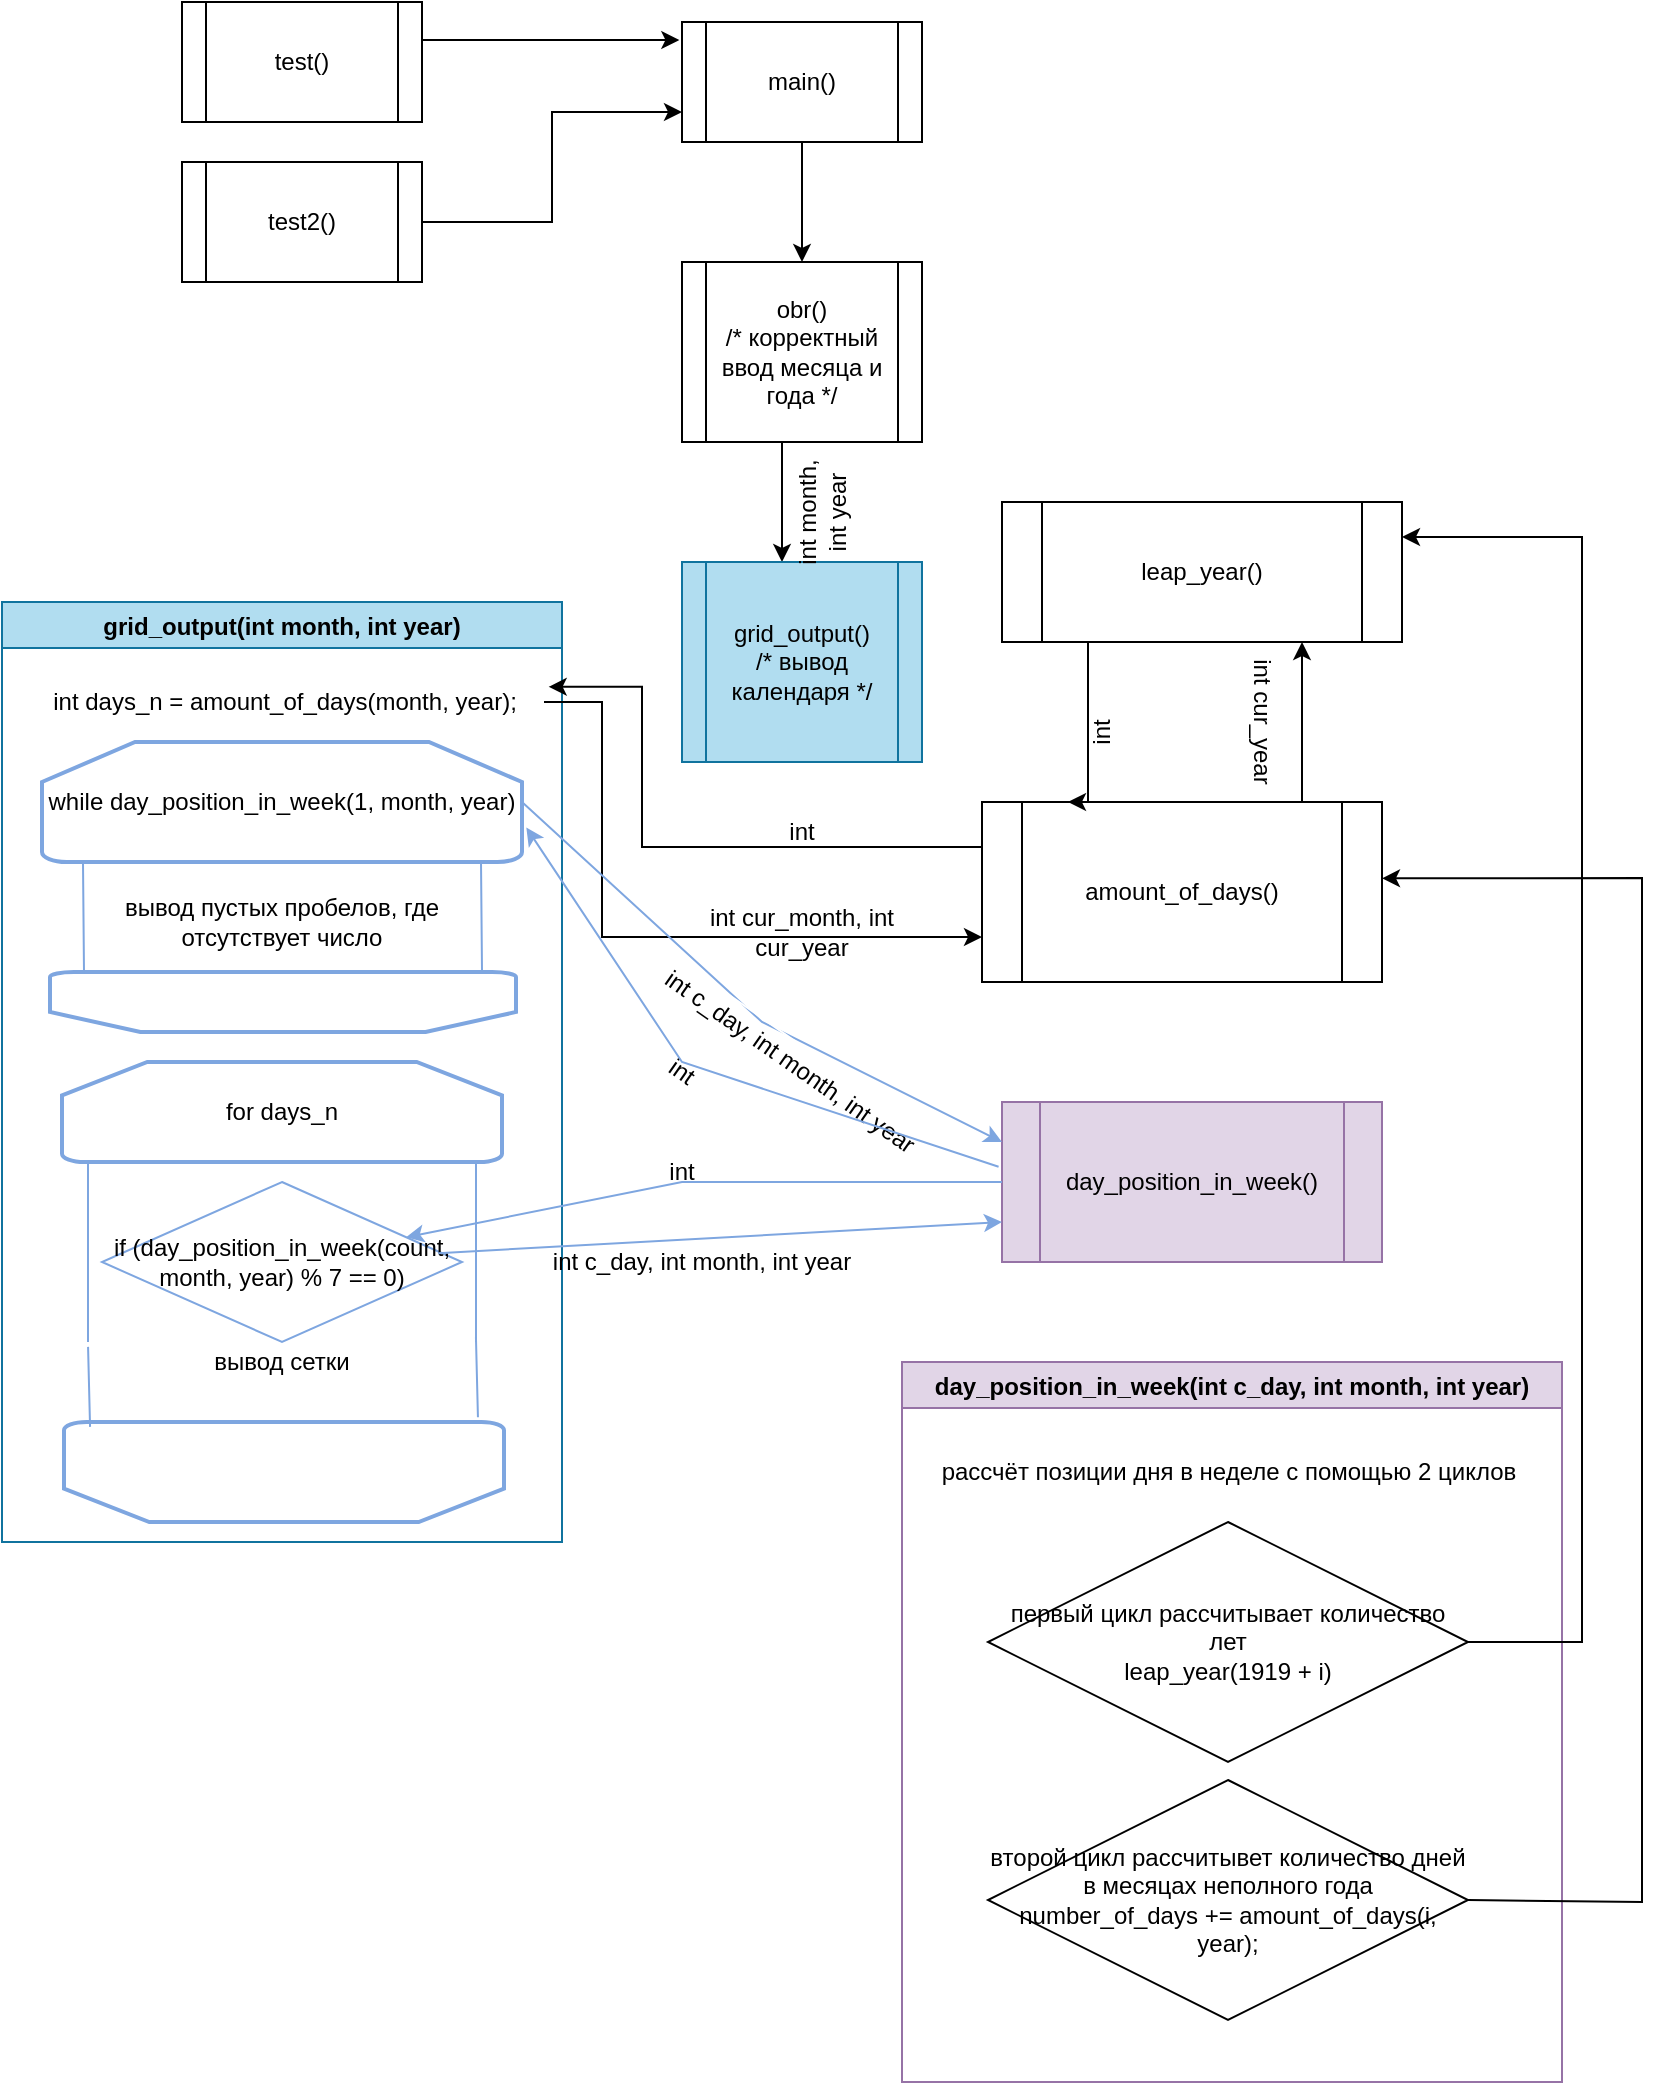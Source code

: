 <mxfile version="20.5.1" type="github">
  <diagram id="XAxntFZM6T8HPxiPiH6y" name="Страница 1">
    <mxGraphModel dx="1597" dy="891" grid="1" gridSize="10" guides="1" tooltips="1" connect="1" arrows="1" fold="1" page="1" pageScale="1" pageWidth="827" pageHeight="1169" math="0" shadow="0">
      <root>
        <mxCell id="0" />
        <mxCell id="1" parent="0" />
        <mxCell id="mehWwJax71jicgtBtX2A-14" value="" style="edgeStyle=orthogonalEdgeStyle;rounded=0;orthogonalLoop=1;jettySize=auto;html=1;" edge="1" parent="1" source="mehWwJax71jicgtBtX2A-1" target="mehWwJax71jicgtBtX2A-8">
          <mxGeometry relative="1" as="geometry" />
        </mxCell>
        <mxCell id="mehWwJax71jicgtBtX2A-1" value="main()&lt;br&gt;" style="shape=process;whiteSpace=wrap;html=1;backgroundOutline=1;" vertex="1" parent="1">
          <mxGeometry x="360" y="170" width="120" height="60" as="geometry" />
        </mxCell>
        <mxCell id="mehWwJax71jicgtBtX2A-5" value="" style="edgeStyle=orthogonalEdgeStyle;rounded=0;orthogonalLoop=1;jettySize=auto;html=1;entryX=-0.011;entryY=0.15;entryDx=0;entryDy=0;entryPerimeter=0;" edge="1" parent="1" source="mehWwJax71jicgtBtX2A-2" target="mehWwJax71jicgtBtX2A-1">
          <mxGeometry relative="1" as="geometry">
            <mxPoint x="320" y="160" as="targetPoint" />
            <Array as="points">
              <mxPoint x="260" y="179" />
              <mxPoint x="260" y="179" />
            </Array>
          </mxGeometry>
        </mxCell>
        <mxCell id="mehWwJax71jicgtBtX2A-2" value="test()" style="shape=process;whiteSpace=wrap;html=1;backgroundOutline=1;" vertex="1" parent="1">
          <mxGeometry x="110" y="160" width="120" height="60" as="geometry" />
        </mxCell>
        <mxCell id="mehWwJax71jicgtBtX2A-7" value="" style="edgeStyle=orthogonalEdgeStyle;rounded=0;orthogonalLoop=1;jettySize=auto;html=1;entryX=0;entryY=0.75;entryDx=0;entryDy=0;" edge="1" parent="1" source="mehWwJax71jicgtBtX2A-3" target="mehWwJax71jicgtBtX2A-1">
          <mxGeometry relative="1" as="geometry">
            <mxPoint x="330" y="270" as="targetPoint" />
            <Array as="points">
              <mxPoint x="295" y="270" />
              <mxPoint x="295" y="215" />
            </Array>
          </mxGeometry>
        </mxCell>
        <mxCell id="mehWwJax71jicgtBtX2A-3" value="test2()" style="shape=process;whiteSpace=wrap;html=1;backgroundOutline=1;" vertex="1" parent="1">
          <mxGeometry x="110" y="240" width="120" height="60" as="geometry" />
        </mxCell>
        <mxCell id="mehWwJax71jicgtBtX2A-11" value="" style="edgeStyle=orthogonalEdgeStyle;rounded=0;orthogonalLoop=1;jettySize=auto;html=1;" edge="1" parent="1" source="mehWwJax71jicgtBtX2A-8" target="mehWwJax71jicgtBtX2A-10">
          <mxGeometry relative="1" as="geometry">
            <Array as="points">
              <mxPoint x="410" y="410" />
              <mxPoint x="410" y="410" />
            </Array>
          </mxGeometry>
        </mxCell>
        <mxCell id="mehWwJax71jicgtBtX2A-8" value="obr()&lt;br&gt;/* корректный ввод месяца и года */" style="shape=process;whiteSpace=wrap;html=1;backgroundOutline=1;" vertex="1" parent="1">
          <mxGeometry x="360" y="290" width="120" height="90" as="geometry" />
        </mxCell>
        <mxCell id="mehWwJax71jicgtBtX2A-10" value="grid_output()&lt;br&gt;/* вывод календаря */" style="shape=process;whiteSpace=wrap;html=1;backgroundOutline=1;fillColor=#b1ddf0;strokeColor=#10739e;" vertex="1" parent="1">
          <mxGeometry x="360" y="440" width="120" height="100" as="geometry" />
        </mxCell>
        <mxCell id="mehWwJax71jicgtBtX2A-15" value="int month, int&amp;nbsp;year" style="text;html=1;strokeColor=none;fillColor=none;align=center;verticalAlign=middle;whiteSpace=wrap;rounded=0;rotation=-90;" vertex="1" parent="1">
          <mxGeometry x="400" y="400" width="60" height="30" as="geometry" />
        </mxCell>
        <mxCell id="mehWwJax71jicgtBtX2A-18" value="grid_output(int month, int year)" style="swimlane;fillColor=#b1ddf0;strokeColor=#10739e;" vertex="1" parent="1">
          <mxGeometry x="20" y="460" width="280" height="470" as="geometry" />
        </mxCell>
        <mxCell id="mehWwJax71jicgtBtX2A-19" value="int days_n = amount_of_days(month, year);" style="text;html=1;align=center;verticalAlign=middle;resizable=0;points=[];autosize=1;strokeColor=none;fillColor=none;" vertex="1" parent="mehWwJax71jicgtBtX2A-18">
          <mxGeometry x="11" y="35" width="260" height="30" as="geometry" />
        </mxCell>
        <mxCell id="mehWwJax71jicgtBtX2A-22" value="&lt;br&gt;" style="strokeWidth=2;html=1;shape=mxgraph.flowchart.loop_limit;whiteSpace=wrap;rotation=-180;strokeColor=#7EA6E0;" vertex="1" parent="mehWwJax71jicgtBtX2A-18">
          <mxGeometry x="31" y="410" width="220" height="50" as="geometry" />
        </mxCell>
        <mxCell id="mehWwJax71jicgtBtX2A-23" value="while&amp;nbsp;day_position_in_week(1, month, year)" style="strokeWidth=2;html=1;shape=mxgraph.flowchart.loop_limit;whiteSpace=wrap;strokeColor=#7EA6E0;" vertex="1" parent="mehWwJax71jicgtBtX2A-18">
          <mxGeometry x="20" y="70" width="240" height="60" as="geometry" />
        </mxCell>
        <mxCell id="mehWwJax71jicgtBtX2A-24" value="&lt;br&gt;" style="strokeWidth=2;html=1;shape=mxgraph.flowchart.loop_limit;whiteSpace=wrap;rotation=-180;strokeColor=#7EA6E0;" vertex="1" parent="mehWwJax71jicgtBtX2A-18">
          <mxGeometry x="24" y="185" width="233" height="30" as="geometry" />
        </mxCell>
        <mxCell id="mehWwJax71jicgtBtX2A-20" value="for days_n" style="strokeWidth=2;html=1;shape=mxgraph.flowchart.loop_limit;whiteSpace=wrap;strokeColor=#7EA6E0;" vertex="1" parent="mehWwJax71jicgtBtX2A-18">
          <mxGeometry x="30" y="230" width="220" height="50" as="geometry" />
        </mxCell>
        <mxCell id="mehWwJax71jicgtBtX2A-27" value="" style="shape=link;html=1;rounded=0;entryX=0.5;entryY=1;entryDx=0;entryDy=0;entryPerimeter=0;exitX=0.5;exitY=1;exitDx=0;exitDy=0;exitPerimeter=0;fillColor=#99FF33;strokeColor=#7EA6E0;width=194;startArrow=none;" edge="1" parent="mehWwJax71jicgtBtX2A-18" source="mehWwJax71jicgtBtX2A-34" target="mehWwJax71jicgtBtX2A-20">
          <mxGeometry width="100" relative="1" as="geometry">
            <mxPoint x="150" y="210" as="sourcePoint" />
            <mxPoint x="250" y="210" as="targetPoint" />
          </mxGeometry>
        </mxCell>
        <mxCell id="mehWwJax71jicgtBtX2A-31" value="" style="shape=link;html=1;rounded=0;strokeColor=#7EA6E0;fillColor=#99FF33;exitX=0.5;exitY=1;exitDx=0;exitDy=0;exitPerimeter=0;width=199;endArrow=none;entryX=0.5;entryY=1;entryDx=0;entryDy=0;entryPerimeter=0;" edge="1" parent="mehWwJax71jicgtBtX2A-18" source="mehWwJax71jicgtBtX2A-23" target="mehWwJax71jicgtBtX2A-24">
          <mxGeometry width="100" relative="1" as="geometry">
            <mxPoint x="160" y="590" as="sourcePoint" />
            <mxPoint x="140" y="170" as="targetPoint" />
          </mxGeometry>
        </mxCell>
        <mxCell id="mehWwJax71jicgtBtX2A-32" value="вывод пустых пробелов, где отсутствует число" style="text;html=1;strokeColor=none;fillColor=none;align=center;verticalAlign=middle;whiteSpace=wrap;rounded=0;" vertex="1" parent="mehWwJax71jicgtBtX2A-18">
          <mxGeometry x="60" y="140" width="160" height="40" as="geometry" />
        </mxCell>
        <mxCell id="mehWwJax71jicgtBtX2A-37" value="вывод сетки" style="text;html=1;strokeColor=none;fillColor=none;align=center;verticalAlign=middle;whiteSpace=wrap;rounded=0;" vertex="1" parent="mehWwJax71jicgtBtX2A-18">
          <mxGeometry x="83" y="370" width="114" height="20" as="geometry" />
        </mxCell>
        <mxCell id="mehWwJax71jicgtBtX2A-34" value="if (day_position_in_week(count, month, year) % 7 == 0)" style="rhombus;whiteSpace=wrap;html=1;strokeColor=#7EA6E0;" vertex="1" parent="mehWwJax71jicgtBtX2A-18">
          <mxGeometry x="50" y="290" width="180" height="80" as="geometry" />
        </mxCell>
        <mxCell id="mehWwJax71jicgtBtX2A-38" value="" style="shape=link;html=1;rounded=0;entryX=0.5;entryY=1;entryDx=0;entryDy=0;entryPerimeter=0;exitX=0.5;exitY=1;exitDx=0;exitDy=0;exitPerimeter=0;fillColor=#99FF33;strokeColor=#7EA6E0;width=194;endArrow=none;" edge="1" parent="mehWwJax71jicgtBtX2A-18" source="mehWwJax71jicgtBtX2A-22" target="mehWwJax71jicgtBtX2A-34">
          <mxGeometry width="100" relative="1" as="geometry">
            <mxPoint x="161" y="870" as="sourcePoint" />
            <mxPoint x="160" y="740" as="targetPoint" />
          </mxGeometry>
        </mxCell>
        <mxCell id="mehWwJax71jicgtBtX2A-43" value="" style="edgeStyle=orthogonalEdgeStyle;rounded=0;orthogonalLoop=1;jettySize=auto;html=1;strokeColor=#000000;fillColor=#99FF33;entryX=1.009;entryY=0.247;entryDx=0;entryDy=0;entryPerimeter=0;exitX=0;exitY=0.25;exitDx=0;exitDy=0;" edge="1" parent="1" source="mehWwJax71jicgtBtX2A-39" target="mehWwJax71jicgtBtX2A-19">
          <mxGeometry relative="1" as="geometry">
            <mxPoint x="405" y="645" as="targetPoint" />
            <Array as="points">
              <mxPoint x="340" y="583" />
              <mxPoint x="340" y="502" />
            </Array>
          </mxGeometry>
        </mxCell>
        <mxCell id="mehWwJax71jicgtBtX2A-52" value="" style="edgeStyle=orthogonalEdgeStyle;rounded=0;orthogonalLoop=1;jettySize=auto;html=1;strokeColor=#000000;fillColor=#99FF33;entryX=0.75;entryY=1;entryDx=0;entryDy=0;" edge="1" parent="1" source="mehWwJax71jicgtBtX2A-39" target="mehWwJax71jicgtBtX2A-47">
          <mxGeometry relative="1" as="geometry">
            <mxPoint x="620" y="505" as="targetPoint" />
            <Array as="points">
              <mxPoint x="670" y="580" />
              <mxPoint x="670" y="580" />
            </Array>
          </mxGeometry>
        </mxCell>
        <mxCell id="mehWwJax71jicgtBtX2A-39" value="amount_of_days()" style="shape=process;whiteSpace=wrap;html=1;backgroundOutline=1;strokeColor=#000000;" vertex="1" parent="1">
          <mxGeometry x="510" y="560" width="200" height="90" as="geometry" />
        </mxCell>
        <mxCell id="mehWwJax71jicgtBtX2A-44" value="" style="edgeStyle=orthogonalEdgeStyle;rounded=0;orthogonalLoop=1;jettySize=auto;html=1;strokeColor=#000000;fillColor=#99FF33;entryX=0;entryY=0.75;entryDx=0;entryDy=0;" edge="1" parent="1" source="mehWwJax71jicgtBtX2A-19" target="mehWwJax71jicgtBtX2A-39">
          <mxGeometry relative="1" as="geometry">
            <Array as="points">
              <mxPoint x="320" y="510" />
              <mxPoint x="320" y="628" />
            </Array>
          </mxGeometry>
        </mxCell>
        <mxCell id="mehWwJax71jicgtBtX2A-45" value="int cur_month, int cur_year" style="text;html=1;strokeColor=none;fillColor=none;align=center;verticalAlign=middle;whiteSpace=wrap;rounded=0;" vertex="1" parent="1">
          <mxGeometry x="350" y="620" width="140" height="10" as="geometry" />
        </mxCell>
        <mxCell id="mehWwJax71jicgtBtX2A-46" value="int" style="text;html=1;strokeColor=none;fillColor=none;align=center;verticalAlign=middle;whiteSpace=wrap;rounded=0;" vertex="1" parent="1">
          <mxGeometry x="390" y="560" width="60" height="30" as="geometry" />
        </mxCell>
        <mxCell id="mehWwJax71jicgtBtX2A-49" value="" style="edgeStyle=orthogonalEdgeStyle;rounded=0;orthogonalLoop=1;jettySize=auto;html=1;strokeColor=#000000;fillColor=#99FF33;entryX=0.215;entryY=0;entryDx=0;entryDy=0;entryPerimeter=0;" edge="1" parent="1" source="mehWwJax71jicgtBtX2A-47" target="mehWwJax71jicgtBtX2A-39">
          <mxGeometry relative="1" as="geometry">
            <mxPoint x="620" y="565" as="targetPoint" />
            <Array as="points">
              <mxPoint x="563" y="520" />
              <mxPoint x="563" y="520" />
            </Array>
          </mxGeometry>
        </mxCell>
        <mxCell id="mehWwJax71jicgtBtX2A-47" value="leap_year()" style="shape=process;whiteSpace=wrap;html=1;backgroundOutline=1;strokeColor=#000000;" vertex="1" parent="1">
          <mxGeometry x="520" y="410" width="200" height="70" as="geometry" />
        </mxCell>
        <mxCell id="mehWwJax71jicgtBtX2A-53" value="int cur_year" style="text;html=1;strokeColor=none;fillColor=none;align=center;verticalAlign=middle;whiteSpace=wrap;rounded=0;rotation=90;" vertex="1" parent="1">
          <mxGeometry x="600" y="510" width="100" height="20" as="geometry" />
        </mxCell>
        <mxCell id="mehWwJax71jicgtBtX2A-54" value="int" style="text;html=1;strokeColor=none;fillColor=none;align=center;verticalAlign=middle;whiteSpace=wrap;rounded=0;rotation=-90;" vertex="1" parent="1">
          <mxGeometry x="540" y="510" width="60" height="30" as="geometry" />
        </mxCell>
        <mxCell id="mehWwJax71jicgtBtX2A-56" value="day_position_in_week()" style="shape=process;whiteSpace=wrap;html=1;backgroundOutline=1;strokeColor=#9673a6;fillColor=#e1d5e7;" vertex="1" parent="1">
          <mxGeometry x="520" y="710" width="190" height="80" as="geometry" />
        </mxCell>
        <mxCell id="mehWwJax71jicgtBtX2A-60" value="int" style="text;html=1;strokeColor=none;fillColor=none;align=center;verticalAlign=middle;whiteSpace=wrap;rounded=0;rotation=0;" vertex="1" parent="1">
          <mxGeometry x="330" y="730" width="60" height="30" as="geometry" />
        </mxCell>
        <mxCell id="mehWwJax71jicgtBtX2A-61" value="int c_day, int month, int year" style="text;html=1;strokeColor=none;fillColor=none;align=center;verticalAlign=middle;whiteSpace=wrap;rounded=0;" vertex="1" parent="1">
          <mxGeometry x="290" y="780" width="160" height="20" as="geometry" />
        </mxCell>
        <mxCell id="mehWwJax71jicgtBtX2A-64" value="" style="endArrow=classic;html=1;rounded=0;strokeColor=#7EA6E0;fillColor=#99FF33;exitX=0.934;exitY=0.445;exitDx=0;exitDy=0;exitPerimeter=0;entryX=0;entryY=0.75;entryDx=0;entryDy=0;" edge="1" parent="1" source="mehWwJax71jicgtBtX2A-34" target="mehWwJax71jicgtBtX2A-56">
          <mxGeometry width="50" height="50" relative="1" as="geometry">
            <mxPoint x="310" y="730" as="sourcePoint" />
            <mxPoint x="360" y="680" as="targetPoint" />
          </mxGeometry>
        </mxCell>
        <mxCell id="mehWwJax71jicgtBtX2A-65" value="" style="endArrow=classic;html=1;rounded=0;strokeColor=#7EA6E0;fillColor=#99FF33;exitX=1;exitY=0.5;exitDx=0;exitDy=0;exitPerimeter=0;entryX=0;entryY=0.25;entryDx=0;entryDy=0;" edge="1" parent="1" source="mehWwJax71jicgtBtX2A-23" target="mehWwJax71jicgtBtX2A-56">
          <mxGeometry width="50" height="50" relative="1" as="geometry">
            <mxPoint x="248.12" y="795.6" as="sourcePoint" />
            <mxPoint x="530" y="780" as="targetPoint" />
            <Array as="points">
              <mxPoint x="400" y="670" />
            </Array>
          </mxGeometry>
        </mxCell>
        <mxCell id="mehWwJax71jicgtBtX2A-66" value="int c_day, int month, int year" style="text;html=1;strokeColor=#FFFFFF;fillColor=none;align=center;verticalAlign=middle;whiteSpace=wrap;rounded=0;rotation=35;" vertex="1" parent="1">
          <mxGeometry x="334" y="680" width="160" height="20" as="geometry" />
        </mxCell>
        <mxCell id="mehWwJax71jicgtBtX2A-67" value="" style="endArrow=classic;html=1;rounded=0;strokeColor=#7EA6E0;fillColor=#99FF33;exitX=0;exitY=0.5;exitDx=0;exitDy=0;" edge="1" parent="1" source="mehWwJax71jicgtBtX2A-56" target="mehWwJax71jicgtBtX2A-34">
          <mxGeometry width="50" height="50" relative="1" as="geometry">
            <mxPoint x="310" y="730" as="sourcePoint" />
            <mxPoint x="360" y="680" as="targetPoint" />
            <Array as="points">
              <mxPoint x="360" y="750" />
            </Array>
          </mxGeometry>
        </mxCell>
        <mxCell id="mehWwJax71jicgtBtX2A-68" value="int" style="text;html=1;strokeColor=none;fillColor=none;align=center;verticalAlign=middle;whiteSpace=wrap;rounded=0;rotation=35;" vertex="1" parent="1">
          <mxGeometry x="330" y="680" width="60" height="30" as="geometry" />
        </mxCell>
        <mxCell id="mehWwJax71jicgtBtX2A-69" value="" style="endArrow=classic;html=1;rounded=0;strokeColor=#7EA6E0;fillColor=#99FF33;exitX=-0.009;exitY=0.405;exitDx=0;exitDy=0;exitPerimeter=0;entryX=1.009;entryY=0.713;entryDx=0;entryDy=0;entryPerimeter=0;" edge="1" parent="1" source="mehWwJax71jicgtBtX2A-56" target="mehWwJax71jicgtBtX2A-23">
          <mxGeometry width="50" height="50" relative="1" as="geometry">
            <mxPoint x="310" y="730" as="sourcePoint" />
            <mxPoint x="360" y="680" as="targetPoint" />
            <Array as="points">
              <mxPoint x="360" y="690" />
            </Array>
          </mxGeometry>
        </mxCell>
        <mxCell id="mehWwJax71jicgtBtX2A-70" value="day_position_in_week(int c_day, int month, int year)" style="swimlane;fillColor=#e1d5e7;strokeColor=#9673a6;" vertex="1" parent="1">
          <mxGeometry x="470" y="840" width="330" height="360" as="geometry" />
        </mxCell>
        <mxCell id="mehWwJax71jicgtBtX2A-98" value="рассчёт позиции дня в неделе с помощью 2 циклов" style="text;html=1;align=center;verticalAlign=middle;resizable=0;points=[];autosize=1;strokeColor=none;fillColor=none;" vertex="1" parent="mehWwJax71jicgtBtX2A-70">
          <mxGeometry x="8" y="40" width="310" height="30" as="geometry" />
        </mxCell>
        <mxCell id="mehWwJax71jicgtBtX2A-99" value="первый цикл рассчитывает количество лет&lt;br&gt;leap_year(1919 + i)" style="rhombus;whiteSpace=wrap;html=1;strokeColor=#000000;" vertex="1" parent="mehWwJax71jicgtBtX2A-70">
          <mxGeometry x="43" y="80" width="240" height="120" as="geometry" />
        </mxCell>
        <mxCell id="mehWwJax71jicgtBtX2A-100" value="второй цикл рассчитывет количество дней в месяцах неполного года&lt;br&gt;number_of_days += amount_of_days(i, year);" style="rhombus;whiteSpace=wrap;html=1;strokeColor=#000000;" vertex="1" parent="mehWwJax71jicgtBtX2A-70">
          <mxGeometry x="43" y="209" width="240" height="120" as="geometry" />
        </mxCell>
        <mxCell id="mehWwJax71jicgtBtX2A-102" value="" style="edgeStyle=orthogonalEdgeStyle;rounded=0;orthogonalLoop=1;jettySize=auto;html=1;strokeColor=#000000;fillColor=#99FF33;entryX=1;entryY=0.25;entryDx=0;entryDy=0;" edge="1" parent="1" source="mehWwJax71jicgtBtX2A-99" target="mehWwJax71jicgtBtX2A-47">
          <mxGeometry relative="1" as="geometry">
            <mxPoint x="913" y="980" as="targetPoint" />
            <Array as="points">
              <mxPoint x="810" y="980" />
              <mxPoint x="810" y="428" />
            </Array>
          </mxGeometry>
        </mxCell>
        <mxCell id="mehWwJax71jicgtBtX2A-104" value="" style="endArrow=classic;html=1;rounded=0;strokeColor=#000000;fillColor=#99FF33;exitX=1;exitY=0.5;exitDx=0;exitDy=0;entryX=1;entryY=0.424;entryDx=0;entryDy=0;entryPerimeter=0;" edge="1" parent="1" source="mehWwJax71jicgtBtX2A-100" target="mehWwJax71jicgtBtX2A-39">
          <mxGeometry width="50" height="50" relative="1" as="geometry">
            <mxPoint x="890" y="1020" as="sourcePoint" />
            <mxPoint x="840" y="590" as="targetPoint" />
            <Array as="points">
              <mxPoint x="840" y="1110" />
              <mxPoint x="840" y="598" />
            </Array>
          </mxGeometry>
        </mxCell>
      </root>
    </mxGraphModel>
  </diagram>
</mxfile>
